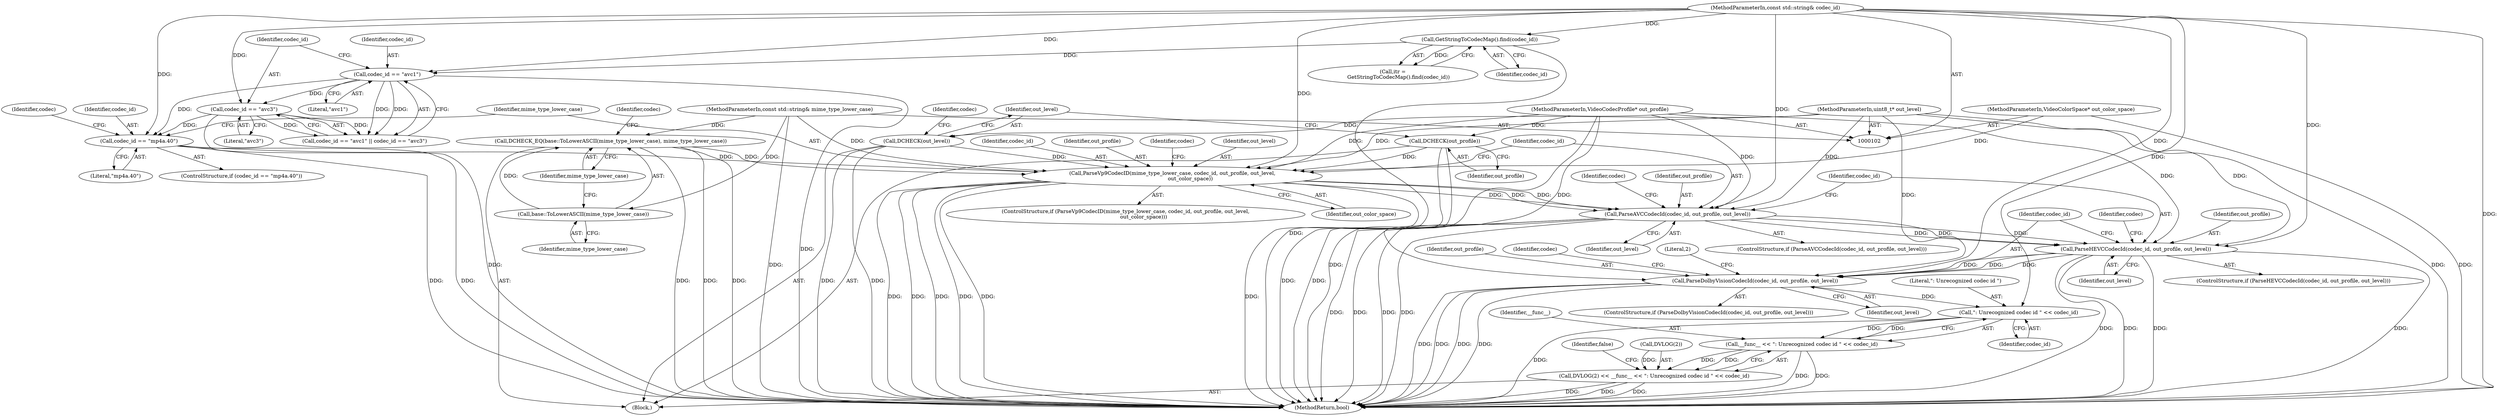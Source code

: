 digraph "0_Chrome_2fb4f2c9c461551d43fdfa28ef4c960da81a47dd_4@pointer" {
"1000209" [label="(Call,ParseAVCCodecId(codec_id, out_profile, out_level))"];
"1000195" [label="(Call,ParseVp9CodecID(mime_type_lower_case, codec_id, out_profile, out_level,\n                      out_color_space))"];
"1000111" [label="(Call,DCHECK_EQ(base::ToLowerASCII(mime_type_lower_case), mime_type_lower_case))"];
"1000112" [label="(Call,base::ToLowerASCII(mime_type_lower_case))"];
"1000103" [label="(MethodParameterIn,const std::string& mime_type_lower_case)"];
"1000180" [label="(Call,codec_id == \"mp4a.40\")"];
"1000161" [label="(Call,codec_id == \"avc1\")"];
"1000144" [label="(Call,GetStringToCodecMap().find(codec_id))"];
"1000104" [label="(MethodParameterIn,const std::string& codec_id)"];
"1000164" [label="(Call,codec_id == \"avc3\")"];
"1000117" [label="(Call,DCHECK(out_profile))"];
"1000107" [label="(MethodParameterIn,VideoCodecProfile* out_profile)"];
"1000119" [label="(Call,DCHECK(out_level))"];
"1000108" [label="(MethodParameterIn,uint8_t* out_level)"];
"1000109" [label="(MethodParameterIn,VideoColorSpace* out_color_space)"];
"1000228" [label="(Call,ParseHEVCCodecId(codec_id, out_profile, out_level))"];
"1000240" [label="(Call,ParseDolbyVisionCodecId(codec_id, out_profile, out_level))"];
"1000256" [label="(Call,\": Unrecognized codec id \" << codec_id)"];
"1000254" [label="(Call,__func__ << \": Unrecognized codec id \" << codec_id)"];
"1000251" [label="(Call,DVLOG(2) << __func__ << \": Unrecognized codec id \" << codec_id)"];
"1000197" [label="(Identifier,codec_id)"];
"1000182" [label="(Literal,\"mp4a.40\")"];
"1000166" [label="(Literal,\"avc3\")"];
"1000242" [label="(Identifier,out_profile)"];
"1000198" [label="(Identifier,out_profile)"];
"1000196" [label="(Identifier,mime_type_lower_case)"];
"1000243" [label="(Identifier,out_level)"];
"1000247" [label="(Identifier,codec)"];
"1000258" [label="(Identifier,codec_id)"];
"1000186" [label="(Identifier,codec)"];
"1000257" [label="(Literal,\": Unrecognized codec id \")"];
"1000212" [label="(Identifier,out_level)"];
"1000194" [label="(ControlStructure,if (ParseVp9CodecID(mime_type_lower_case, codec_id, out_profile, out_level,\n                      out_color_space)))"];
"1000256" [label="(Call,\": Unrecognized codec id \" << codec_id)"];
"1000252" [label="(Call,DVLOG(2))"];
"1000180" [label="(Call,codec_id == \"mp4a.40\")"];
"1000104" [label="(MethodParameterIn,const std::string& codec_id)"];
"1000111" [label="(Call,DCHECK_EQ(base::ToLowerASCII(mime_type_lower_case), mime_type_lower_case))"];
"1000204" [label="(Identifier,codec)"];
"1000117" [label="(Call,DCHECK(out_profile))"];
"1000109" [label="(MethodParameterIn,VideoColorSpace* out_color_space)"];
"1000210" [label="(Identifier,codec_id)"];
"1000165" [label="(Identifier,codec_id)"];
"1000110" [label="(Block,)"];
"1000251" [label="(Call,DVLOG(2) << __func__ << \": Unrecognized codec id \" << codec_id)"];
"1000113" [label="(Identifier,mime_type_lower_case)"];
"1000120" [label="(Identifier,out_level)"];
"1000161" [label="(Call,codec_id == \"avc1\")"];
"1000142" [label="(Call,itr =\n       GetStringToCodecMap().find(codec_id))"];
"1000164" [label="(Call,codec_id == \"avc3\")"];
"1000119" [label="(Call,DCHECK(out_level))"];
"1000118" [label="(Identifier,out_profile)"];
"1000216" [label="(Identifier,codec)"];
"1000108" [label="(MethodParameterIn,uint8_t* out_level)"];
"1000160" [label="(Call,codec_id == \"avc1\" || codec_id == \"avc3\")"];
"1000200" [label="(Identifier,out_color_space)"];
"1000230" [label="(Identifier,out_profile)"];
"1000211" [label="(Identifier,out_profile)"];
"1000229" [label="(Identifier,codec_id)"];
"1000240" [label="(Call,ParseDolbyVisionCodecId(codec_id, out_profile, out_level))"];
"1000107" [label="(MethodParameterIn,VideoCodecProfile* out_profile)"];
"1000162" [label="(Identifier,codec_id)"];
"1000112" [label="(Call,base::ToLowerASCII(mime_type_lower_case))"];
"1000255" [label="(Identifier,__func__)"];
"1000103" [label="(MethodParameterIn,const std::string& mime_type_lower_case)"];
"1000163" [label="(Literal,\"avc1\")"];
"1000235" [label="(Identifier,codec)"];
"1000228" [label="(Call,ParseHEVCCodecId(codec_id, out_profile, out_level))"];
"1000116" [label="(Identifier,codec)"];
"1000241" [label="(Identifier,codec_id)"];
"1000253" [label="(Literal,2)"];
"1000195" [label="(Call,ParseVp9CodecID(mime_type_lower_case, codec_id, out_profile, out_level,\n                      out_color_space))"];
"1000179" [label="(ControlStructure,if (codec_id == \"mp4a.40\"))"];
"1000114" [label="(Identifier,mime_type_lower_case)"];
"1000261" [label="(MethodReturn,bool)"];
"1000231" [label="(Identifier,out_level)"];
"1000260" [label="(Identifier,false)"];
"1000145" [label="(Identifier,codec_id)"];
"1000209" [label="(Call,ParseAVCCodecId(codec_id, out_profile, out_level))"];
"1000208" [label="(ControlStructure,if (ParseAVCCodecId(codec_id, out_profile, out_level)))"];
"1000199" [label="(Identifier,out_level)"];
"1000123" [label="(Identifier,codec)"];
"1000239" [label="(ControlStructure,if (ParseDolbyVisionCodecId(codec_id, out_profile, out_level)))"];
"1000181" [label="(Identifier,codec_id)"];
"1000227" [label="(ControlStructure,if (ParseHEVCCodecId(codec_id, out_profile, out_level)))"];
"1000144" [label="(Call,GetStringToCodecMap().find(codec_id))"];
"1000254" [label="(Call,__func__ << \": Unrecognized codec id \" << codec_id)"];
"1000209" -> "1000208"  [label="AST: "];
"1000209" -> "1000212"  [label="CFG: "];
"1000210" -> "1000209"  [label="AST: "];
"1000211" -> "1000209"  [label="AST: "];
"1000212" -> "1000209"  [label="AST: "];
"1000216" -> "1000209"  [label="CFG: "];
"1000229" -> "1000209"  [label="CFG: "];
"1000209" -> "1000261"  [label="DDG: "];
"1000209" -> "1000261"  [label="DDG: "];
"1000209" -> "1000261"  [label="DDG: "];
"1000209" -> "1000261"  [label="DDG: "];
"1000195" -> "1000209"  [label="DDG: "];
"1000195" -> "1000209"  [label="DDG: "];
"1000195" -> "1000209"  [label="DDG: "];
"1000104" -> "1000209"  [label="DDG: "];
"1000107" -> "1000209"  [label="DDG: "];
"1000108" -> "1000209"  [label="DDG: "];
"1000209" -> "1000228"  [label="DDG: "];
"1000209" -> "1000228"  [label="DDG: "];
"1000209" -> "1000228"  [label="DDG: "];
"1000195" -> "1000194"  [label="AST: "];
"1000195" -> "1000200"  [label="CFG: "];
"1000196" -> "1000195"  [label="AST: "];
"1000197" -> "1000195"  [label="AST: "];
"1000198" -> "1000195"  [label="AST: "];
"1000199" -> "1000195"  [label="AST: "];
"1000200" -> "1000195"  [label="AST: "];
"1000204" -> "1000195"  [label="CFG: "];
"1000210" -> "1000195"  [label="CFG: "];
"1000195" -> "1000261"  [label="DDG: "];
"1000195" -> "1000261"  [label="DDG: "];
"1000195" -> "1000261"  [label="DDG: "];
"1000195" -> "1000261"  [label="DDG: "];
"1000195" -> "1000261"  [label="DDG: "];
"1000195" -> "1000261"  [label="DDG: "];
"1000111" -> "1000195"  [label="DDG: "];
"1000103" -> "1000195"  [label="DDG: "];
"1000180" -> "1000195"  [label="DDG: "];
"1000104" -> "1000195"  [label="DDG: "];
"1000117" -> "1000195"  [label="DDG: "];
"1000107" -> "1000195"  [label="DDG: "];
"1000119" -> "1000195"  [label="DDG: "];
"1000108" -> "1000195"  [label="DDG: "];
"1000109" -> "1000195"  [label="DDG: "];
"1000111" -> "1000110"  [label="AST: "];
"1000111" -> "1000114"  [label="CFG: "];
"1000112" -> "1000111"  [label="AST: "];
"1000114" -> "1000111"  [label="AST: "];
"1000116" -> "1000111"  [label="CFG: "];
"1000111" -> "1000261"  [label="DDG: "];
"1000111" -> "1000261"  [label="DDG: "];
"1000111" -> "1000261"  [label="DDG: "];
"1000112" -> "1000111"  [label="DDG: "];
"1000103" -> "1000111"  [label="DDG: "];
"1000112" -> "1000113"  [label="CFG: "];
"1000113" -> "1000112"  [label="AST: "];
"1000114" -> "1000112"  [label="CFG: "];
"1000103" -> "1000112"  [label="DDG: "];
"1000103" -> "1000102"  [label="AST: "];
"1000103" -> "1000261"  [label="DDG: "];
"1000180" -> "1000179"  [label="AST: "];
"1000180" -> "1000182"  [label="CFG: "];
"1000181" -> "1000180"  [label="AST: "];
"1000182" -> "1000180"  [label="AST: "];
"1000186" -> "1000180"  [label="CFG: "];
"1000196" -> "1000180"  [label="CFG: "];
"1000180" -> "1000261"  [label="DDG: "];
"1000180" -> "1000261"  [label="DDG: "];
"1000161" -> "1000180"  [label="DDG: "];
"1000164" -> "1000180"  [label="DDG: "];
"1000104" -> "1000180"  [label="DDG: "];
"1000161" -> "1000160"  [label="AST: "];
"1000161" -> "1000163"  [label="CFG: "];
"1000162" -> "1000161"  [label="AST: "];
"1000163" -> "1000161"  [label="AST: "];
"1000165" -> "1000161"  [label="CFG: "];
"1000160" -> "1000161"  [label="CFG: "];
"1000161" -> "1000261"  [label="DDG: "];
"1000161" -> "1000160"  [label="DDG: "];
"1000161" -> "1000160"  [label="DDG: "];
"1000144" -> "1000161"  [label="DDG: "];
"1000104" -> "1000161"  [label="DDG: "];
"1000161" -> "1000164"  [label="DDG: "];
"1000144" -> "1000142"  [label="AST: "];
"1000144" -> "1000145"  [label="CFG: "];
"1000145" -> "1000144"  [label="AST: "];
"1000142" -> "1000144"  [label="CFG: "];
"1000144" -> "1000261"  [label="DDG: "];
"1000144" -> "1000142"  [label="DDG: "];
"1000104" -> "1000144"  [label="DDG: "];
"1000104" -> "1000102"  [label="AST: "];
"1000104" -> "1000261"  [label="DDG: "];
"1000104" -> "1000164"  [label="DDG: "];
"1000104" -> "1000228"  [label="DDG: "];
"1000104" -> "1000240"  [label="DDG: "];
"1000104" -> "1000256"  [label="DDG: "];
"1000164" -> "1000160"  [label="AST: "];
"1000164" -> "1000166"  [label="CFG: "];
"1000165" -> "1000164"  [label="AST: "];
"1000166" -> "1000164"  [label="AST: "];
"1000160" -> "1000164"  [label="CFG: "];
"1000164" -> "1000261"  [label="DDG: "];
"1000164" -> "1000160"  [label="DDG: "];
"1000164" -> "1000160"  [label="DDG: "];
"1000117" -> "1000110"  [label="AST: "];
"1000117" -> "1000118"  [label="CFG: "];
"1000118" -> "1000117"  [label="AST: "];
"1000120" -> "1000117"  [label="CFG: "];
"1000117" -> "1000261"  [label="DDG: "];
"1000117" -> "1000261"  [label="DDG: "];
"1000107" -> "1000117"  [label="DDG: "];
"1000107" -> "1000102"  [label="AST: "];
"1000107" -> "1000261"  [label="DDG: "];
"1000107" -> "1000228"  [label="DDG: "];
"1000107" -> "1000240"  [label="DDG: "];
"1000119" -> "1000110"  [label="AST: "];
"1000119" -> "1000120"  [label="CFG: "];
"1000120" -> "1000119"  [label="AST: "];
"1000123" -> "1000119"  [label="CFG: "];
"1000119" -> "1000261"  [label="DDG: "];
"1000119" -> "1000261"  [label="DDG: "];
"1000108" -> "1000119"  [label="DDG: "];
"1000108" -> "1000102"  [label="AST: "];
"1000108" -> "1000261"  [label="DDG: "];
"1000108" -> "1000228"  [label="DDG: "];
"1000108" -> "1000240"  [label="DDG: "];
"1000109" -> "1000102"  [label="AST: "];
"1000109" -> "1000261"  [label="DDG: "];
"1000228" -> "1000227"  [label="AST: "];
"1000228" -> "1000231"  [label="CFG: "];
"1000229" -> "1000228"  [label="AST: "];
"1000230" -> "1000228"  [label="AST: "];
"1000231" -> "1000228"  [label="AST: "];
"1000235" -> "1000228"  [label="CFG: "];
"1000241" -> "1000228"  [label="CFG: "];
"1000228" -> "1000261"  [label="DDG: "];
"1000228" -> "1000261"  [label="DDG: "];
"1000228" -> "1000261"  [label="DDG: "];
"1000228" -> "1000261"  [label="DDG: "];
"1000228" -> "1000240"  [label="DDG: "];
"1000228" -> "1000240"  [label="DDG: "];
"1000228" -> "1000240"  [label="DDG: "];
"1000240" -> "1000239"  [label="AST: "];
"1000240" -> "1000243"  [label="CFG: "];
"1000241" -> "1000240"  [label="AST: "];
"1000242" -> "1000240"  [label="AST: "];
"1000243" -> "1000240"  [label="AST: "];
"1000247" -> "1000240"  [label="CFG: "];
"1000253" -> "1000240"  [label="CFG: "];
"1000240" -> "1000261"  [label="DDG: "];
"1000240" -> "1000261"  [label="DDG: "];
"1000240" -> "1000261"  [label="DDG: "];
"1000240" -> "1000261"  [label="DDG: "];
"1000240" -> "1000256"  [label="DDG: "];
"1000256" -> "1000254"  [label="AST: "];
"1000256" -> "1000258"  [label="CFG: "];
"1000257" -> "1000256"  [label="AST: "];
"1000258" -> "1000256"  [label="AST: "];
"1000254" -> "1000256"  [label="CFG: "];
"1000256" -> "1000261"  [label="DDG: "];
"1000256" -> "1000254"  [label="DDG: "];
"1000256" -> "1000254"  [label="DDG: "];
"1000254" -> "1000251"  [label="AST: "];
"1000255" -> "1000254"  [label="AST: "];
"1000251" -> "1000254"  [label="CFG: "];
"1000254" -> "1000261"  [label="DDG: "];
"1000254" -> "1000261"  [label="DDG: "];
"1000254" -> "1000251"  [label="DDG: "];
"1000254" -> "1000251"  [label="DDG: "];
"1000251" -> "1000110"  [label="AST: "];
"1000252" -> "1000251"  [label="AST: "];
"1000260" -> "1000251"  [label="CFG: "];
"1000251" -> "1000261"  [label="DDG: "];
"1000251" -> "1000261"  [label="DDG: "];
"1000251" -> "1000261"  [label="DDG: "];
"1000252" -> "1000251"  [label="DDG: "];
}

